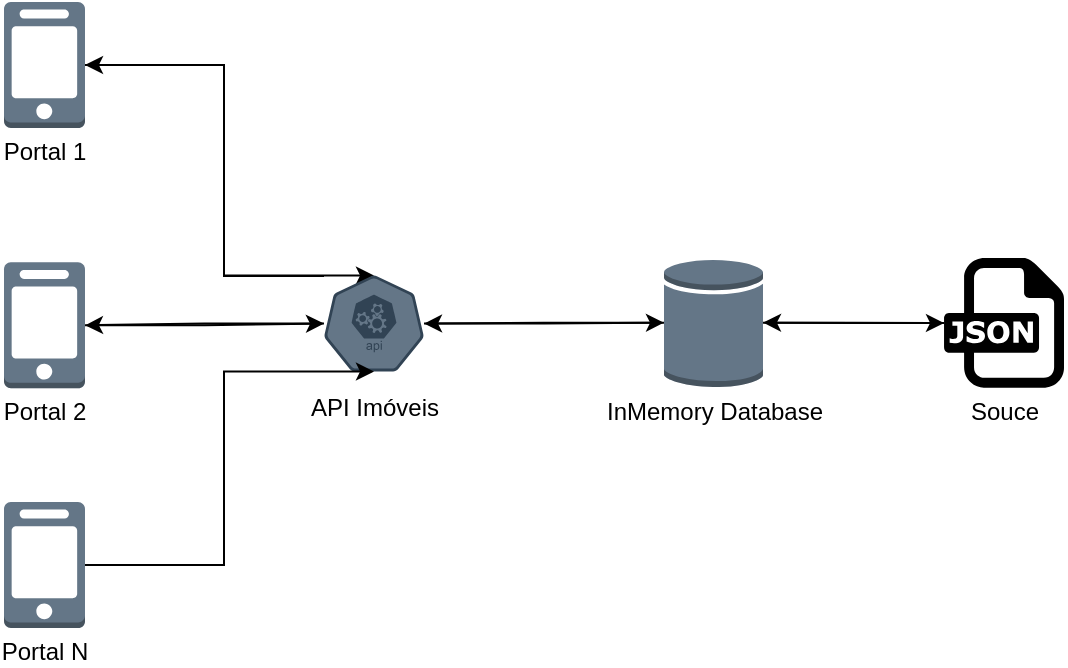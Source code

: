 <mxfile version="14.6.13" type="device"><diagram id="xBr6BXrgBO0AOaLeL5KL" name="Page-1"><mxGraphModel dx="815" dy="487" grid="1" gridSize="10" guides="1" tooltips="1" connect="1" arrows="1" fold="1" page="1" pageScale="1" pageWidth="850" pageHeight="1100" math="0" shadow="0"><root><mxCell id="0"/><mxCell id="1" parent="0"/><mxCell id="X7DjJsJBX4Yv58I-vm2R-7" style="edgeStyle=orthogonalEdgeStyle;rounded=0;orthogonalLoop=1;jettySize=auto;html=1;exitX=1;exitY=0.5;exitDx=0;exitDy=0;exitPerimeter=0;entryX=0.5;entryY=0;entryDx=0;entryDy=0;entryPerimeter=0;verticalAlign=bottom;" parent="1" source="X7DjJsJBX4Yv58I-vm2R-1" target="X7DjJsJBX4Yv58I-vm2R-2" edge="1"><mxGeometry relative="1" as="geometry"><Array as="points"><mxPoint x="200" y="192"/><mxPoint x="200" y="297"/></Array></mxGeometry></mxCell><mxCell id="X7DjJsJBX4Yv58I-vm2R-1" value="Portal 1" style="outlineConnect=0;dashed=0;verticalLabelPosition=bottom;verticalAlign=top;align=center;html=1;shape=mxgraph.aws3.mobile_client;fillColor=#647687;strokeColor=#314354;spacing=0;" parent="1" vertex="1"><mxGeometry x="90" y="160" width="40.5" height="63" as="geometry"/></mxCell><mxCell id="X7DjJsJBX4Yv58I-vm2R-15" style="edgeStyle=orthogonalEdgeStyle;rounded=0;orthogonalLoop=1;jettySize=auto;html=1;verticalAlign=bottom;" parent="1" source="X7DjJsJBX4Yv58I-vm2R-2" target="X7DjJsJBX4Yv58I-vm2R-14" edge="1"><mxGeometry relative="1" as="geometry"/></mxCell><mxCell id="kMLOy70O_zrMXkVr4Xf--3" style="edgeStyle=orthogonalEdgeStyle;rounded=0;orthogonalLoop=1;jettySize=auto;html=1;entryX=1;entryY=0.5;entryDx=0;entryDy=0;entryPerimeter=0;fontColor=#000000;" edge="1" parent="1" source="X7DjJsJBX4Yv58I-vm2R-2" target="X7DjJsJBX4Yv58I-vm2R-4"><mxGeometry relative="1" as="geometry"/></mxCell><mxCell id="kMLOy70O_zrMXkVr4Xf--5" style="edgeStyle=orthogonalEdgeStyle;rounded=0;orthogonalLoop=1;jettySize=auto;html=1;entryX=1;entryY=0.5;entryDx=0;entryDy=0;entryPerimeter=0;fontColor=#000000;" edge="1" parent="1" source="X7DjJsJBX4Yv58I-vm2R-2" target="X7DjJsJBX4Yv58I-vm2R-1"><mxGeometry relative="1" as="geometry"><Array as="points"><mxPoint x="200" y="297"/><mxPoint x="200" y="192"/></Array></mxGeometry></mxCell><mxCell id="X7DjJsJBX4Yv58I-vm2R-2" value="API Imóveis" style="html=1;dashed=0;whitespace=wrap;fillColor=#647687;strokeColor=#314354;points=[[0.005,0.63,0],[0.1,0.2,0],[0.9,0.2,0],[0.5,0,0],[0.995,0.63,0],[0.72,0.99,0],[0.5,1,0],[0.28,0.99,0]];shape=mxgraph.kubernetes.icon;prIcon=api;verticalAlign=bottom;spacing=-25;" parent="1" vertex="1"><mxGeometry x="250" y="296.75" width="50" height="48" as="geometry"/></mxCell><mxCell id="kMLOy70O_zrMXkVr4Xf--4" style="edgeStyle=orthogonalEdgeStyle;rounded=0;orthogonalLoop=1;jettySize=auto;html=1;fontColor=#000000;" edge="1" parent="1" source="X7DjJsJBX4Yv58I-vm2R-4" target="X7DjJsJBX4Yv58I-vm2R-2"><mxGeometry relative="1" as="geometry"/></mxCell><mxCell id="X7DjJsJBX4Yv58I-vm2R-4" value="Portal 2" style="outlineConnect=0;dashed=0;verticalLabelPosition=bottom;verticalAlign=top;align=center;html=1;shape=mxgraph.aws3.mobile_client;fillColor=#647687;strokeColor=#314354;spacing=0;" parent="1" vertex="1"><mxGeometry x="90" y="290.15" width="40.5" height="63" as="geometry"/></mxCell><mxCell id="X7DjJsJBX4Yv58I-vm2R-11" style="edgeStyle=orthogonalEdgeStyle;rounded=0;orthogonalLoop=1;jettySize=auto;html=1;entryX=0.5;entryY=1;entryDx=0;entryDy=0;entryPerimeter=0;verticalAlign=bottom;" parent="1" source="X7DjJsJBX4Yv58I-vm2R-6" target="X7DjJsJBX4Yv58I-vm2R-2" edge="1"><mxGeometry relative="1" as="geometry"><Array as="points"><mxPoint x="200" y="442"/><mxPoint x="200" y="345"/></Array></mxGeometry></mxCell><mxCell id="X7DjJsJBX4Yv58I-vm2R-6" value="Portal N" style="outlineConnect=0;dashed=0;verticalLabelPosition=bottom;verticalAlign=top;align=center;html=1;shape=mxgraph.aws3.mobile_client;fillColor=#647687;strokeColor=#314354;spacing=0;" parent="1" vertex="1"><mxGeometry x="90" y="410" width="40.5" height="63" as="geometry"/></mxCell><mxCell id="X7DjJsJBX4Yv58I-vm2R-16" style="edgeStyle=orthogonalEdgeStyle;rounded=0;orthogonalLoop=1;jettySize=auto;html=1;verticalAlign=bottom;" parent="1" source="X7DjJsJBX4Yv58I-vm2R-14" target="X7DjJsJBX4Yv58I-vm2R-2" edge="1"><mxGeometry relative="1" as="geometry"/></mxCell><mxCell id="X7DjJsJBX4Yv58I-vm2R-18" style="edgeStyle=orthogonalEdgeStyle;rounded=0;orthogonalLoop=1;jettySize=auto;html=1;verticalAlign=bottom;" parent="1" source="X7DjJsJBX4Yv58I-vm2R-14" target="X7DjJsJBX4Yv58I-vm2R-17" edge="1"><mxGeometry relative="1" as="geometry"/></mxCell><mxCell id="X7DjJsJBX4Yv58I-vm2R-14" value="InMemory Database" style="outlineConnect=0;dashed=0;verticalLabelPosition=bottom;verticalAlign=top;align=center;html=1;shape=mxgraph.aws3.generic_database;fillColor=#647687;strokeColor=#314354;spacing=0;" parent="1" vertex="1"><mxGeometry x="420" y="288.05" width="49.5" height="64.5" as="geometry"/></mxCell><mxCell id="X7DjJsJBX4Yv58I-vm2R-19" style="edgeStyle=orthogonalEdgeStyle;rounded=0;orthogonalLoop=1;jettySize=auto;html=1;entryX=1;entryY=0.5;entryDx=0;entryDy=0;entryPerimeter=0;verticalAlign=bottom;" parent="1" source="X7DjJsJBX4Yv58I-vm2R-17" target="X7DjJsJBX4Yv58I-vm2R-14" edge="1"><mxGeometry relative="1" as="geometry"/></mxCell><mxCell id="X7DjJsJBX4Yv58I-vm2R-17" value="Souce" style="dashed=0;outlineConnect=0;html=1;align=center;labelPosition=center;verticalLabelPosition=bottom;verticalAlign=top;shape=mxgraph.weblogos.json;fillColor=#647687;strokeColor=#314354;spacing=0;" parent="1" vertex="1"><mxGeometry x="560" y="288.05" width="60" height="64.8" as="geometry"/></mxCell></root></mxGraphModel></diagram></mxfile>